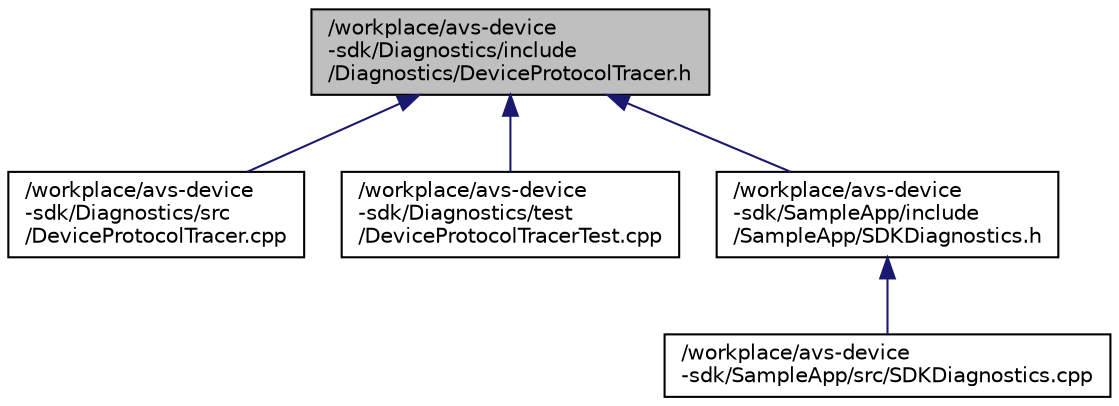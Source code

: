 digraph "/workplace/avs-device-sdk/Diagnostics/include/Diagnostics/DeviceProtocolTracer.h"
{
  edge [fontname="Helvetica",fontsize="10",labelfontname="Helvetica",labelfontsize="10"];
  node [fontname="Helvetica",fontsize="10",shape=record];
  Node8 [label="/workplace/avs-device\l-sdk/Diagnostics/include\l/Diagnostics/DeviceProtocolTracer.h",height=0.2,width=0.4,color="black", fillcolor="grey75", style="filled", fontcolor="black"];
  Node8 -> Node9 [dir="back",color="midnightblue",fontsize="10",style="solid",fontname="Helvetica"];
  Node9 [label="/workplace/avs-device\l-sdk/Diagnostics/src\l/DeviceProtocolTracer.cpp",height=0.2,width=0.4,color="black", fillcolor="white", style="filled",URL="$_device_protocol_tracer_8cpp.html"];
  Node8 -> Node10 [dir="back",color="midnightblue",fontsize="10",style="solid",fontname="Helvetica"];
  Node10 [label="/workplace/avs-device\l-sdk/Diagnostics/test\l/DeviceProtocolTracerTest.cpp",height=0.2,width=0.4,color="black", fillcolor="white", style="filled",URL="$_device_protocol_tracer_test_8cpp.html"];
  Node8 -> Node11 [dir="back",color="midnightblue",fontsize="10",style="solid",fontname="Helvetica"];
  Node11 [label="/workplace/avs-device\l-sdk/SampleApp/include\l/SampleApp/SDKDiagnostics.h",height=0.2,width=0.4,color="black", fillcolor="white", style="filled",URL="$_s_d_k_diagnostics_8h.html"];
  Node11 -> Node12 [dir="back",color="midnightblue",fontsize="10",style="solid",fontname="Helvetica"];
  Node12 [label="/workplace/avs-device\l-sdk/SampleApp/src/SDKDiagnostics.cpp",height=0.2,width=0.4,color="black", fillcolor="white", style="filled",URL="$_s_d_k_diagnostics_8cpp.html"];
}
